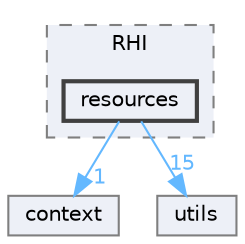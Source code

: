 digraph "source/RHI/resources"
{
 // LATEX_PDF_SIZE
  bgcolor="transparent";
  edge [fontname=Helvetica,fontsize=10,labelfontname=Helvetica,labelfontsize=10];
  node [fontname=Helvetica,fontsize=10,shape=box,height=0.2,width=0.4];
  compound=true
  subgraph clusterdir_a05d9c66524fb1d4cadd85d81ed427b1 {
    graph [ bgcolor="#edf0f7", pencolor="grey50", label="RHI", fontname=Helvetica,fontsize=10 style="filled,dashed", URL="dir_a05d9c66524fb1d4cadd85d81ed427b1.html",tooltip=""]
  dir_d0986d26646ef1ea134cf231dc29e9c7 [label="resources", fillcolor="#edf0f7", color="grey25", style="filled,bold", URL="dir_d0986d26646ef1ea134cf231dc29e9c7.html",tooltip=""];
  }
  dir_67c31cae32e903ea21d9c97109e4e415 [label="context", fillcolor="#edf0f7", color="grey50", style="filled", URL="dir_67c31cae32e903ea21d9c97109e4e415.html",tooltip=""];
  dir_6a63ce49392b0e408893f7b3c5f1cad9 [label="utils", fillcolor="#edf0f7", color="grey50", style="filled", URL="dir_6a63ce49392b0e408893f7b3c5f1cad9.html",tooltip=""];
  dir_d0986d26646ef1ea134cf231dc29e9c7->dir_67c31cae32e903ea21d9c97109e4e415 [headlabel="1", labeldistance=1.5 headhref="dir_000005_000000.html" href="dir_000005_000000.html" color="steelblue1" fontcolor="steelblue1"];
  dir_d0986d26646ef1ea134cf231dc29e9c7->dir_6a63ce49392b0e408893f7b3c5f1cad9 [headlabel="15", labeldistance=1.5 headhref="dir_000005_000008.html" href="dir_000005_000008.html" color="steelblue1" fontcolor="steelblue1"];
}
